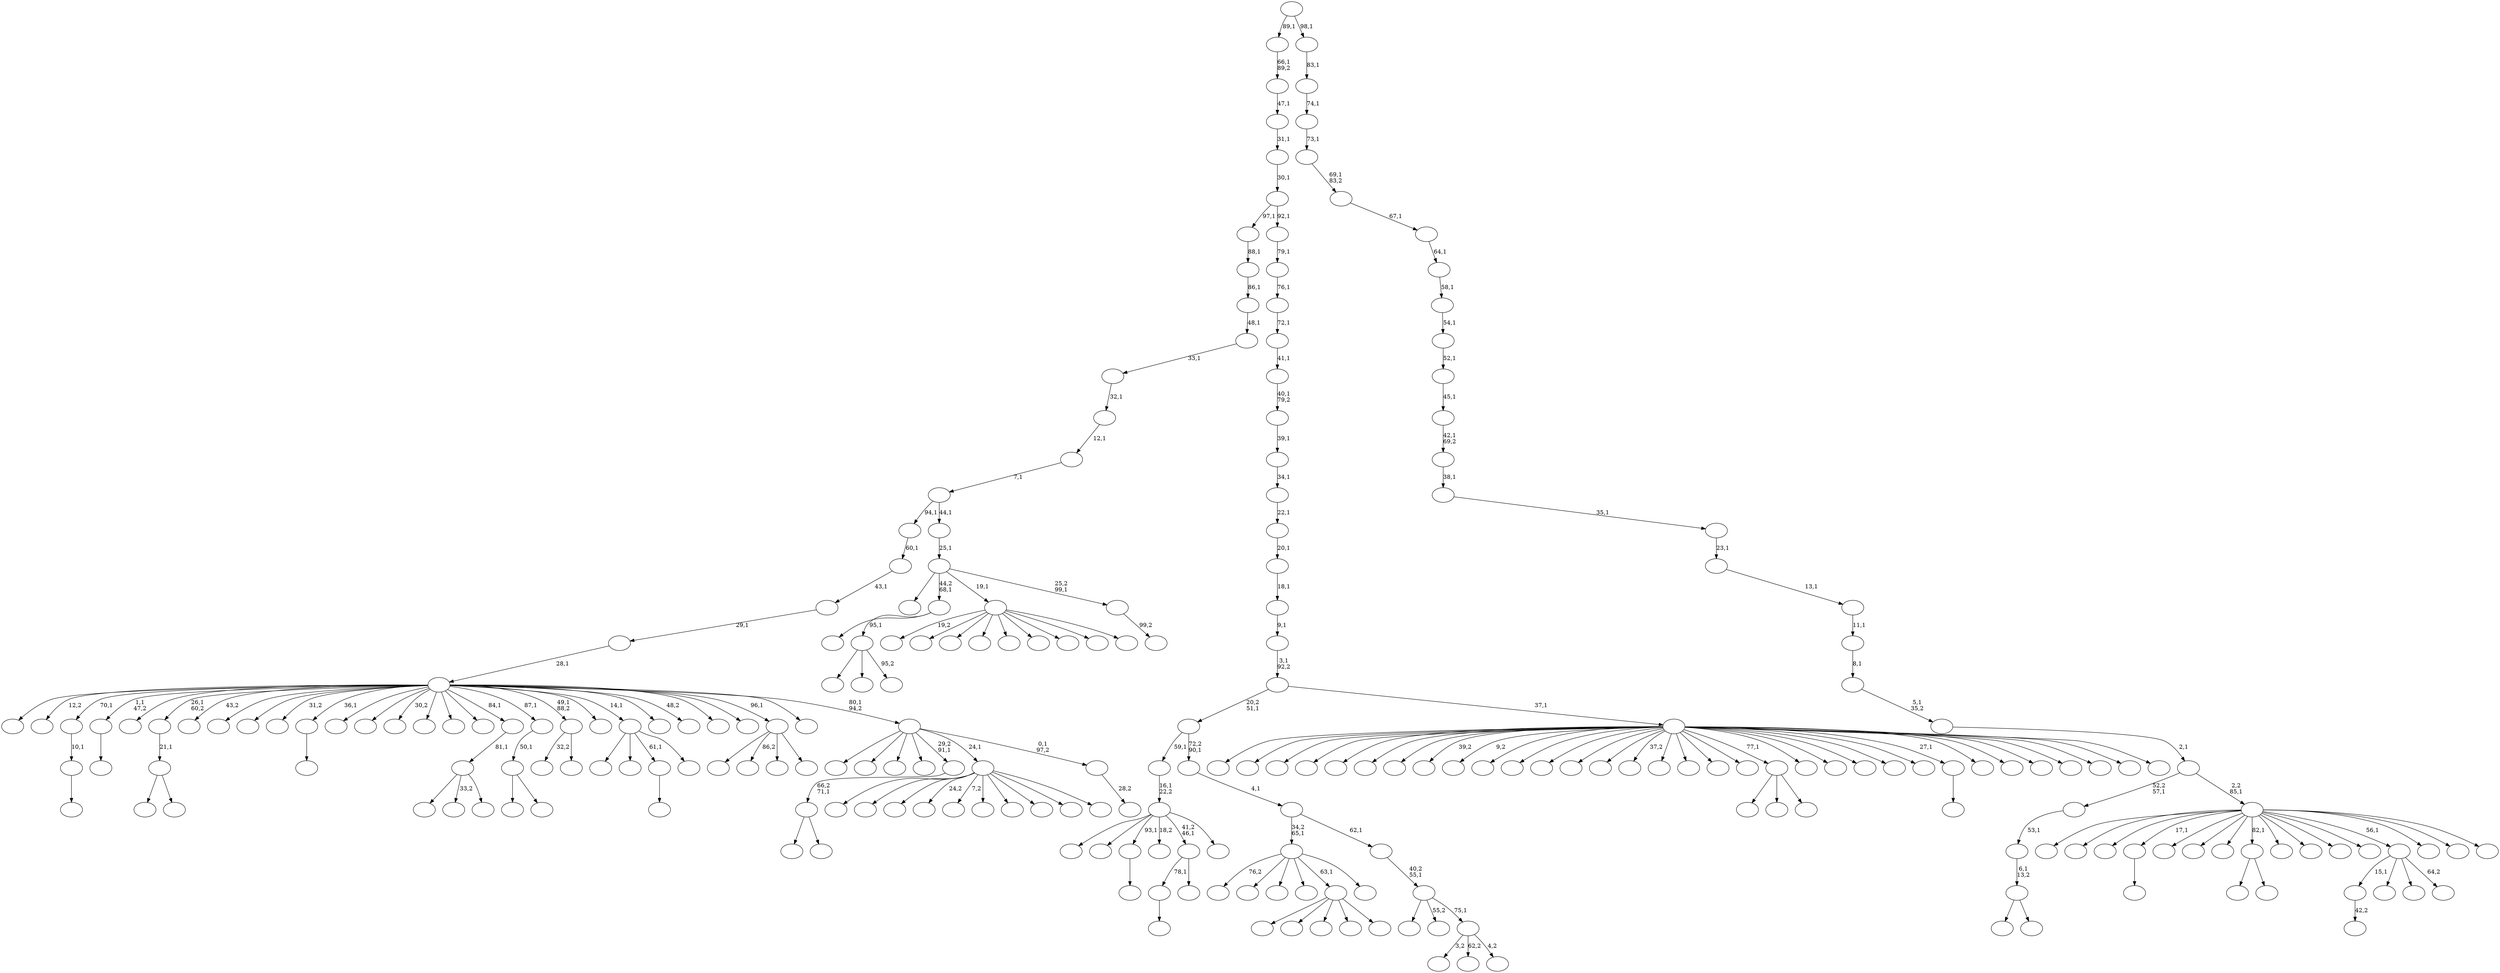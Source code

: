 digraph T {
	250 [label=""]
	249 [label=""]
	248 [label=""]
	247 [label=""]
	246 [label=""]
	245 [label=""]
	244 [label=""]
	243 [label=""]
	242 [label=""]
	241 [label=""]
	240 [label=""]
	239 [label=""]
	238 [label=""]
	237 [label=""]
	236 [label=""]
	235 [label=""]
	234 [label=""]
	233 [label=""]
	232 [label=""]
	231 [label=""]
	230 [label=""]
	229 [label=""]
	228 [label=""]
	227 [label=""]
	226 [label=""]
	225 [label=""]
	224 [label=""]
	223 [label=""]
	222 [label=""]
	221 [label=""]
	220 [label=""]
	219 [label=""]
	218 [label=""]
	217 [label=""]
	216 [label=""]
	215 [label=""]
	214 [label=""]
	213 [label=""]
	212 [label=""]
	211 [label=""]
	210 [label=""]
	209 [label=""]
	208 [label=""]
	207 [label=""]
	206 [label=""]
	205 [label=""]
	204 [label=""]
	203 [label=""]
	202 [label=""]
	201 [label=""]
	200 [label=""]
	199 [label=""]
	198 [label=""]
	197 [label=""]
	196 [label=""]
	195 [label=""]
	194 [label=""]
	193 [label=""]
	192 [label=""]
	191 [label=""]
	190 [label=""]
	189 [label=""]
	188 [label=""]
	187 [label=""]
	186 [label=""]
	185 [label=""]
	184 [label=""]
	183 [label=""]
	182 [label=""]
	181 [label=""]
	180 [label=""]
	179 [label=""]
	178 [label=""]
	177 [label=""]
	176 [label=""]
	175 [label=""]
	174 [label=""]
	173 [label=""]
	172 [label=""]
	171 [label=""]
	170 [label=""]
	169 [label=""]
	168 [label=""]
	167 [label=""]
	166 [label=""]
	165 [label=""]
	164 [label=""]
	163 [label=""]
	162 [label=""]
	161 [label=""]
	160 [label=""]
	159 [label=""]
	158 [label=""]
	157 [label=""]
	156 [label=""]
	155 [label=""]
	154 [label=""]
	153 [label=""]
	152 [label=""]
	151 [label=""]
	150 [label=""]
	149 [label=""]
	148 [label=""]
	147 [label=""]
	146 [label=""]
	145 [label=""]
	144 [label=""]
	143 [label=""]
	142 [label=""]
	141 [label=""]
	140 [label=""]
	139 [label=""]
	138 [label=""]
	137 [label=""]
	136 [label=""]
	135 [label=""]
	134 [label=""]
	133 [label=""]
	132 [label=""]
	131 [label=""]
	130 [label=""]
	129 [label=""]
	128 [label=""]
	127 [label=""]
	126 [label=""]
	125 [label=""]
	124 [label=""]
	123 [label=""]
	122 [label=""]
	121 [label=""]
	120 [label=""]
	119 [label=""]
	118 [label=""]
	117 [label=""]
	116 [label=""]
	115 [label=""]
	114 [label=""]
	113 [label=""]
	112 [label=""]
	111 [label=""]
	110 [label=""]
	109 [label=""]
	108 [label=""]
	107 [label=""]
	106 [label=""]
	105 [label=""]
	104 [label=""]
	103 [label=""]
	102 [label=""]
	101 [label=""]
	100 [label=""]
	99 [label=""]
	98 [label=""]
	97 [label=""]
	96 [label=""]
	95 [label=""]
	94 [label=""]
	93 [label=""]
	92 [label=""]
	91 [label=""]
	90 [label=""]
	89 [label=""]
	88 [label=""]
	87 [label=""]
	86 [label=""]
	85 [label=""]
	84 [label=""]
	83 [label=""]
	82 [label=""]
	81 [label=""]
	80 [label=""]
	79 [label=""]
	78 [label=""]
	77 [label=""]
	76 [label=""]
	75 [label=""]
	74 [label=""]
	73 [label=""]
	72 [label=""]
	71 [label=""]
	70 [label=""]
	69 [label=""]
	68 [label=""]
	67 [label=""]
	66 [label=""]
	65 [label=""]
	64 [label=""]
	63 [label=""]
	62 [label=""]
	61 [label=""]
	60 [label=""]
	59 [label=""]
	58 [label=""]
	57 [label=""]
	56 [label=""]
	55 [label=""]
	54 [label=""]
	53 [label=""]
	52 [label=""]
	51 [label=""]
	50 [label=""]
	49 [label=""]
	48 [label=""]
	47 [label=""]
	46 [label=""]
	45 [label=""]
	44 [label=""]
	43 [label=""]
	42 [label=""]
	41 [label=""]
	40 [label=""]
	39 [label=""]
	38 [label=""]
	37 [label=""]
	36 [label=""]
	35 [label=""]
	34 [label=""]
	33 [label=""]
	32 [label=""]
	31 [label=""]
	30 [label=""]
	29 [label=""]
	28 [label=""]
	27 [label=""]
	26 [label=""]
	25 [label=""]
	24 [label=""]
	23 [label=""]
	22 [label=""]
	21 [label=""]
	20 [label=""]
	19 [label=""]
	18 [label=""]
	17 [label=""]
	16 [label=""]
	15 [label=""]
	14 [label=""]
	13 [label=""]
	12 [label=""]
	11 [label=""]
	10 [label=""]
	9 [label=""]
	8 [label=""]
	7 [label=""]
	6 [label=""]
	5 [label=""]
	4 [label=""]
	3 [label=""]
	2 [label=""]
	1 [label=""]
	0 [label=""]
	225 -> 226 [label=""]
	224 -> 225 [label="10,1"]
	217 -> 218 [label=""]
	208 -> 209 [label=""]
	206 -> 207 [label=""]
	201 -> 202 [label="42,2"]
	193 -> 232 [label=""]
	193 -> 194 [label=""]
	192 -> 193 [label="21,1"]
	167 -> 168 [label=""]
	161 -> 162 [label=""]
	156 -> 204 [label=""]
	156 -> 157 [label=""]
	151 -> 175 [label=""]
	151 -> 173 [label=""]
	151 -> 152 [label=""]
	148 -> 240 [label=""]
	148 -> 149 [label=""]
	147 -> 148 [label="66,2\n71,1"]
	144 -> 161 [label="78,1"]
	144 -> 145 [label=""]
	130 -> 201 [label="15,1"]
	130 -> 178 [label=""]
	130 -> 163 [label=""]
	130 -> 131 [label="64,2"]
	127 -> 220 [label=""]
	127 -> 196 [label=""]
	127 -> 128 [label="95,2"]
	126 -> 187 [label=""]
	126 -> 127 [label="95,1"]
	124 -> 243 [label=""]
	124 -> 228 [label="33,2"]
	124 -> 125 [label=""]
	123 -> 124 [label="81,1"]
	121 -> 122 [label=""]
	114 -> 174 [label=""]
	114 -> 115 [label=""]
	113 -> 114 [label="50,1"]
	111 -> 112 [label=""]
	106 -> 205 [label="32,2"]
	106 -> 107 [label=""]
	104 -> 247 [label=""]
	104 -> 233 [label=""]
	104 -> 217 [label="93,1"]
	104 -> 214 [label="18,2"]
	104 -> 144 [label="41,2\n46,1"]
	104 -> 105 [label=""]
	103 -> 104 [label="16,1\n22,2"]
	95 -> 227 [label=""]
	95 -> 142 [label=""]
	95 -> 121 [label="61,1"]
	95 -> 96 [label=""]
	93 -> 248 [label=""]
	93 -> 244 [label=""]
	93 -> 177 [label=""]
	93 -> 153 [label=""]
	93 -> 94 [label=""]
	82 -> 222 [label="76,2"]
	82 -> 210 [label=""]
	82 -> 190 [label=""]
	82 -> 119 [label=""]
	82 -> 93 [label="63,1"]
	82 -> 83 [label=""]
	80 -> 203 [label=""]
	80 -> 170 [label="86,2"]
	80 -> 165 [label=""]
	80 -> 81 [label=""]
	78 -> 198 [label="3,2"]
	78 -> 99 [label="62,2"]
	78 -> 79 [label="4,2"]
	77 -> 183 [label=""]
	77 -> 90 [label="55,2"]
	77 -> 78 [label="75,1"]
	76 -> 77 [label="40,2\n55,1"]
	75 -> 82 [label="34,2\n65,1"]
	75 -> 76 [label="62,1"]
	74 -> 75 [label="4,1"]
	73 -> 103 [label="59,1"]
	73 -> 74 [label="72,2\n90,1"]
	71 -> 246 [label=""]
	71 -> 219 [label=""]
	71 -> 199 [label=""]
	71 -> 158 [label="24,2"]
	71 -> 146 [label="7,2"]
	71 -> 135 [label=""]
	71 -> 100 [label=""]
	71 -> 92 [label=""]
	71 -> 84 [label=""]
	71 -> 72 [label=""]
	69 -> 242 [label="19,2"]
	69 -> 212 [label=""]
	69 -> 197 [label=""]
	69 -> 191 [label=""]
	69 -> 171 [label=""]
	69 -> 117 [label=""]
	69 -> 116 [label=""]
	69 -> 110 [label=""]
	69 -> 70 [label=""]
	66 -> 67 [label="28,2"]
	65 -> 215 [label=""]
	65 -> 211 [label=""]
	65 -> 189 [label=""]
	65 -> 182 [label=""]
	65 -> 147 [label="29,2\n91,1"]
	65 -> 71 [label="24,1"]
	65 -> 66 [label="0,1\n97,2"]
	64 -> 231 [label=""]
	64 -> 229 [label="12,2"]
	64 -> 224 [label="70,1"]
	64 -> 208 [label="1,1\n47,2"]
	64 -> 195 [label=""]
	64 -> 192 [label="26,1\n60,2"]
	64 -> 188 [label="43,2"]
	64 -> 185 [label=""]
	64 -> 184 [label=""]
	64 -> 181 [label="31,2"]
	64 -> 167 [label="36,1"]
	64 -> 159 [label=""]
	64 -> 154 [label=""]
	64 -> 141 [label="30,2"]
	64 -> 138 [label=""]
	64 -> 136 [label=""]
	64 -> 129 [label=""]
	64 -> 123 [label="84,1"]
	64 -> 113 [label="87,1"]
	64 -> 106 [label="49,1\n88,2"]
	64 -> 98 [label=""]
	64 -> 95 [label="14,1"]
	64 -> 91 [label=""]
	64 -> 89 [label="48,2"]
	64 -> 86 [label=""]
	64 -> 85 [label=""]
	64 -> 80 [label="96,1"]
	64 -> 68 [label=""]
	64 -> 65 [label="80,1\n94,2"]
	63 -> 64 [label="28,1"]
	62 -> 63 [label="29,1"]
	61 -> 62 [label="43,1"]
	60 -> 61 [label="60,1"]
	58 -> 59 [label="99,2"]
	57 -> 150 [label=""]
	57 -> 126 [label="44,2\n68,1"]
	57 -> 69 [label="19,1"]
	57 -> 58 [label="25,2\n99,1"]
	56 -> 57 [label="25,1"]
	55 -> 60 [label="94,1"]
	55 -> 56 [label="44,1"]
	54 -> 55 [label="7,1"]
	53 -> 54 [label="12,1"]
	52 -> 53 [label="32,1"]
	51 -> 52 [label="33,1"]
	50 -> 51 [label="48,1"]
	49 -> 50 [label="86,1"]
	48 -> 49 [label="88,1"]
	45 -> 169 [label=""]
	45 -> 46 [label=""]
	44 -> 45 [label="6,1\n13,2"]
	43 -> 44 [label="53,1"]
	41 -> 250 [label=""]
	41 -> 249 [label=""]
	41 -> 245 [label=""]
	41 -> 241 [label=""]
	41 -> 236 [label=""]
	41 -> 235 [label=""]
	41 -> 234 [label=""]
	41 -> 230 [label="39,2"]
	41 -> 223 [label="9,2"]
	41 -> 221 [label=""]
	41 -> 216 [label=""]
	41 -> 213 [label=""]
	41 -> 200 [label=""]
	41 -> 186 [label=""]
	41 -> 180 [label="37,2"]
	41 -> 179 [label=""]
	41 -> 172 [label=""]
	41 -> 166 [label=""]
	41 -> 155 [label=""]
	41 -> 151 [label="77,1"]
	41 -> 140 [label=""]
	41 -> 134 [label=""]
	41 -> 133 [label=""]
	41 -> 120 [label=""]
	41 -> 118 [label=""]
	41 -> 111 [label="27,1"]
	41 -> 109 [label=""]
	41 -> 102 [label=""]
	41 -> 101 [label=""]
	41 -> 88 [label=""]
	41 -> 87 [label=""]
	41 -> 47 [label=""]
	41 -> 42 [label=""]
	40 -> 73 [label="20,2\n51,1"]
	40 -> 41 [label="37,1"]
	39 -> 40 [label="3,1\n92,2"]
	38 -> 39 [label="9,1"]
	37 -> 38 [label="18,1"]
	36 -> 37 [label="20,1"]
	35 -> 36 [label="22,1"]
	34 -> 35 [label="34,1"]
	33 -> 34 [label="39,1"]
	32 -> 33 [label="40,1\n79,2"]
	31 -> 32 [label="41,1"]
	30 -> 31 [label="72,1"]
	29 -> 30 [label="76,1"]
	28 -> 29 [label="79,1"]
	27 -> 48 [label="97,1"]
	27 -> 28 [label="92,1"]
	26 -> 27 [label="30,1"]
	25 -> 26 [label="31,1"]
	24 -> 25 [label="47,1"]
	23 -> 24 [label="66,1\n89,2"]
	21 -> 239 [label=""]
	21 -> 238 [label=""]
	21 -> 237 [label=""]
	21 -> 206 [label="17,1"]
	21 -> 176 [label=""]
	21 -> 164 [label=""]
	21 -> 160 [label=""]
	21 -> 156 [label="82,1"]
	21 -> 143 [label=""]
	21 -> 139 [label=""]
	21 -> 137 [label=""]
	21 -> 132 [label=""]
	21 -> 130 [label="56,1"]
	21 -> 108 [label=""]
	21 -> 97 [label=""]
	21 -> 22 [label=""]
	20 -> 43 [label="52,2\n57,1"]
	20 -> 21 [label="2,2\n85,1"]
	19 -> 20 [label="2,1"]
	18 -> 19 [label="5,1\n35,2"]
	17 -> 18 [label="8,1"]
	16 -> 17 [label="11,1"]
	15 -> 16 [label="13,1"]
	14 -> 15 [label="23,1"]
	13 -> 14 [label="35,1"]
	12 -> 13 [label="38,1"]
	11 -> 12 [label="42,1\n69,2"]
	10 -> 11 [label="45,1"]
	9 -> 10 [label="52,1"]
	8 -> 9 [label="54,1"]
	7 -> 8 [label="58,1"]
	6 -> 7 [label="64,1"]
	5 -> 6 [label="67,1"]
	4 -> 5 [label="69,1\n83,2"]
	3 -> 4 [label="73,1"]
	2 -> 3 [label="74,1"]
	1 -> 2 [label="83,1"]
	0 -> 23 [label="89,1"]
	0 -> 1 [label="98,1"]
}
